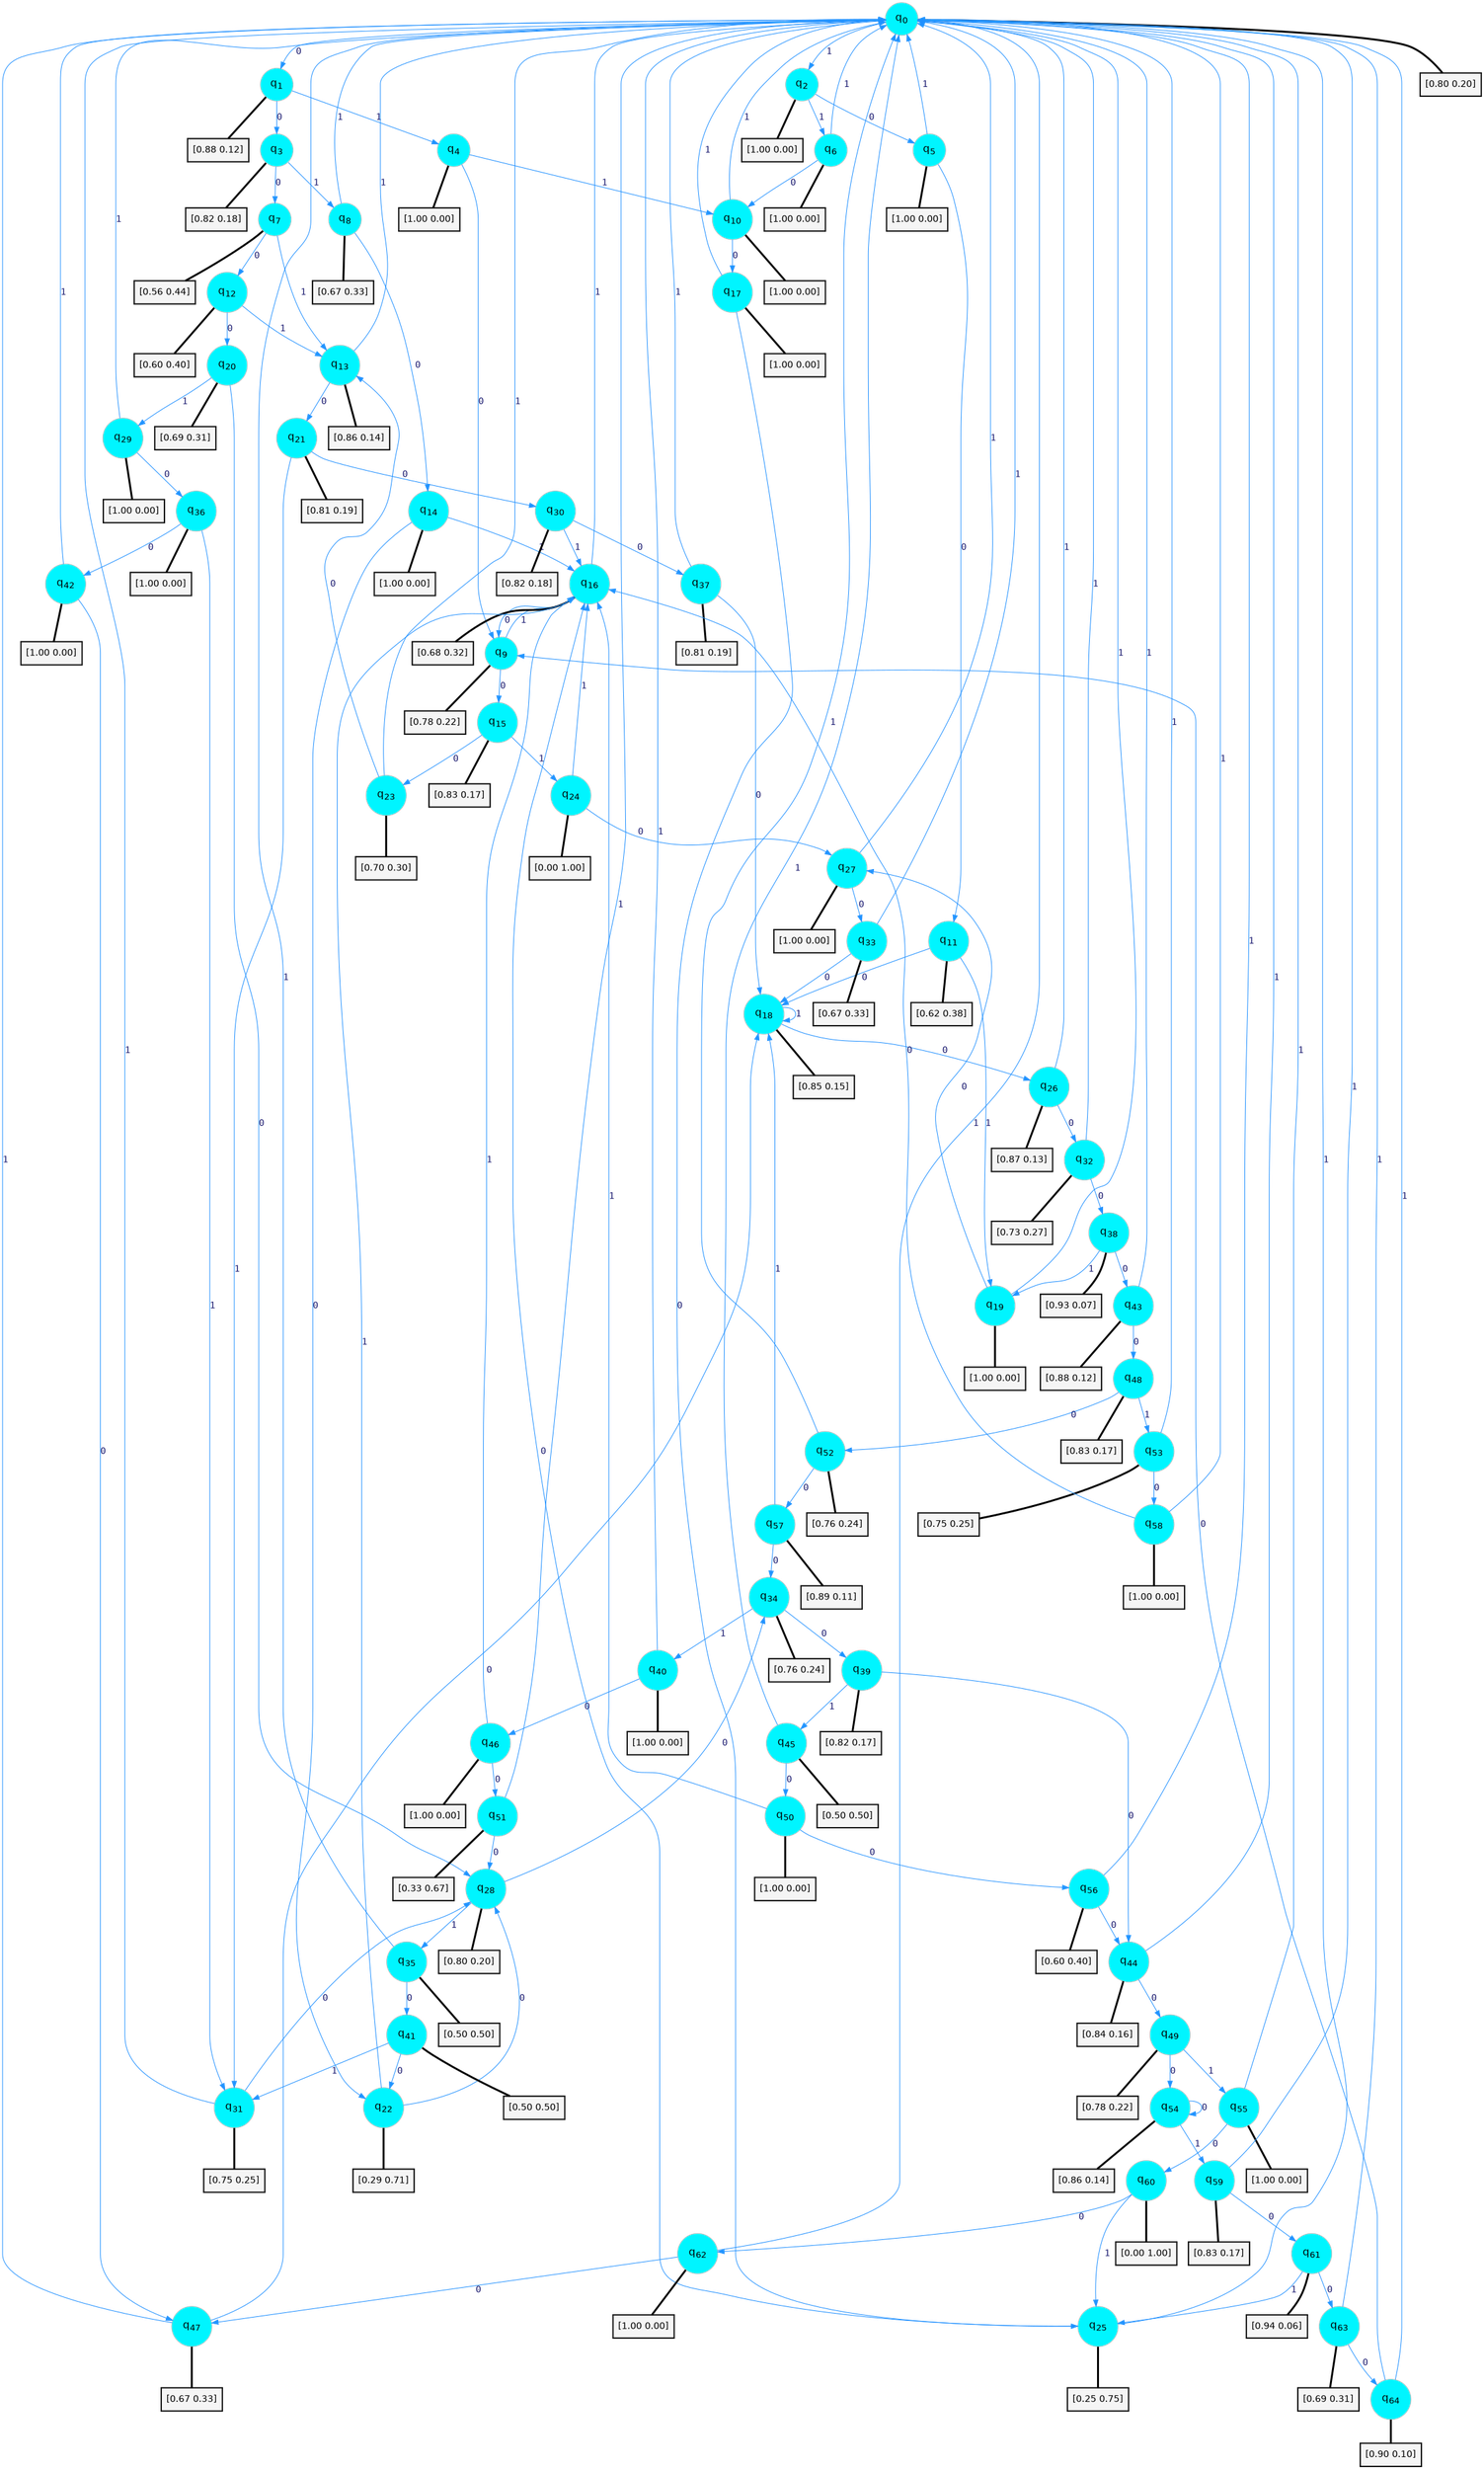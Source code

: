 digraph G {
graph [
bgcolor=transparent, dpi=300, rankdir=TD, size="40,25"];
node [
color=gray, fillcolor=turquoise1, fontcolor=black, fontname=Helvetica, fontsize=16, fontweight=bold, shape=circle, style=filled];
edge [
arrowsize=1, color=dodgerblue1, fontcolor=midnightblue, fontname=courier, fontweight=bold, penwidth=1, style=solid, weight=20];
0[label=<q<SUB>0</SUB>>];
1[label=<q<SUB>1</SUB>>];
2[label=<q<SUB>2</SUB>>];
3[label=<q<SUB>3</SUB>>];
4[label=<q<SUB>4</SUB>>];
5[label=<q<SUB>5</SUB>>];
6[label=<q<SUB>6</SUB>>];
7[label=<q<SUB>7</SUB>>];
8[label=<q<SUB>8</SUB>>];
9[label=<q<SUB>9</SUB>>];
10[label=<q<SUB>10</SUB>>];
11[label=<q<SUB>11</SUB>>];
12[label=<q<SUB>12</SUB>>];
13[label=<q<SUB>13</SUB>>];
14[label=<q<SUB>14</SUB>>];
15[label=<q<SUB>15</SUB>>];
16[label=<q<SUB>16</SUB>>];
17[label=<q<SUB>17</SUB>>];
18[label=<q<SUB>18</SUB>>];
19[label=<q<SUB>19</SUB>>];
20[label=<q<SUB>20</SUB>>];
21[label=<q<SUB>21</SUB>>];
22[label=<q<SUB>22</SUB>>];
23[label=<q<SUB>23</SUB>>];
24[label=<q<SUB>24</SUB>>];
25[label=<q<SUB>25</SUB>>];
26[label=<q<SUB>26</SUB>>];
27[label=<q<SUB>27</SUB>>];
28[label=<q<SUB>28</SUB>>];
29[label=<q<SUB>29</SUB>>];
30[label=<q<SUB>30</SUB>>];
31[label=<q<SUB>31</SUB>>];
32[label=<q<SUB>32</SUB>>];
33[label=<q<SUB>33</SUB>>];
34[label=<q<SUB>34</SUB>>];
35[label=<q<SUB>35</SUB>>];
36[label=<q<SUB>36</SUB>>];
37[label=<q<SUB>37</SUB>>];
38[label=<q<SUB>38</SUB>>];
39[label=<q<SUB>39</SUB>>];
40[label=<q<SUB>40</SUB>>];
41[label=<q<SUB>41</SUB>>];
42[label=<q<SUB>42</SUB>>];
43[label=<q<SUB>43</SUB>>];
44[label=<q<SUB>44</SUB>>];
45[label=<q<SUB>45</SUB>>];
46[label=<q<SUB>46</SUB>>];
47[label=<q<SUB>47</SUB>>];
48[label=<q<SUB>48</SUB>>];
49[label=<q<SUB>49</SUB>>];
50[label=<q<SUB>50</SUB>>];
51[label=<q<SUB>51</SUB>>];
52[label=<q<SUB>52</SUB>>];
53[label=<q<SUB>53</SUB>>];
54[label=<q<SUB>54</SUB>>];
55[label=<q<SUB>55</SUB>>];
56[label=<q<SUB>56</SUB>>];
57[label=<q<SUB>57</SUB>>];
58[label=<q<SUB>58</SUB>>];
59[label=<q<SUB>59</SUB>>];
60[label=<q<SUB>60</SUB>>];
61[label=<q<SUB>61</SUB>>];
62[label=<q<SUB>62</SUB>>];
63[label=<q<SUB>63</SUB>>];
64[label=<q<SUB>64</SUB>>];
65[label="[0.80 0.20]", shape=box,fontcolor=black, fontname=Helvetica, fontsize=14, penwidth=2, fillcolor=whitesmoke,color=black];
66[label="[0.88 0.12]", shape=box,fontcolor=black, fontname=Helvetica, fontsize=14, penwidth=2, fillcolor=whitesmoke,color=black];
67[label="[1.00 0.00]", shape=box,fontcolor=black, fontname=Helvetica, fontsize=14, penwidth=2, fillcolor=whitesmoke,color=black];
68[label="[0.82 0.18]", shape=box,fontcolor=black, fontname=Helvetica, fontsize=14, penwidth=2, fillcolor=whitesmoke,color=black];
69[label="[1.00 0.00]", shape=box,fontcolor=black, fontname=Helvetica, fontsize=14, penwidth=2, fillcolor=whitesmoke,color=black];
70[label="[1.00 0.00]", shape=box,fontcolor=black, fontname=Helvetica, fontsize=14, penwidth=2, fillcolor=whitesmoke,color=black];
71[label="[1.00 0.00]", shape=box,fontcolor=black, fontname=Helvetica, fontsize=14, penwidth=2, fillcolor=whitesmoke,color=black];
72[label="[0.56 0.44]", shape=box,fontcolor=black, fontname=Helvetica, fontsize=14, penwidth=2, fillcolor=whitesmoke,color=black];
73[label="[0.67 0.33]", shape=box,fontcolor=black, fontname=Helvetica, fontsize=14, penwidth=2, fillcolor=whitesmoke,color=black];
74[label="[0.78 0.22]", shape=box,fontcolor=black, fontname=Helvetica, fontsize=14, penwidth=2, fillcolor=whitesmoke,color=black];
75[label="[1.00 0.00]", shape=box,fontcolor=black, fontname=Helvetica, fontsize=14, penwidth=2, fillcolor=whitesmoke,color=black];
76[label="[0.62 0.38]", shape=box,fontcolor=black, fontname=Helvetica, fontsize=14, penwidth=2, fillcolor=whitesmoke,color=black];
77[label="[0.60 0.40]", shape=box,fontcolor=black, fontname=Helvetica, fontsize=14, penwidth=2, fillcolor=whitesmoke,color=black];
78[label="[0.86 0.14]", shape=box,fontcolor=black, fontname=Helvetica, fontsize=14, penwidth=2, fillcolor=whitesmoke,color=black];
79[label="[1.00 0.00]", shape=box,fontcolor=black, fontname=Helvetica, fontsize=14, penwidth=2, fillcolor=whitesmoke,color=black];
80[label="[0.83 0.17]", shape=box,fontcolor=black, fontname=Helvetica, fontsize=14, penwidth=2, fillcolor=whitesmoke,color=black];
81[label="[0.68 0.32]", shape=box,fontcolor=black, fontname=Helvetica, fontsize=14, penwidth=2, fillcolor=whitesmoke,color=black];
82[label="[1.00 0.00]", shape=box,fontcolor=black, fontname=Helvetica, fontsize=14, penwidth=2, fillcolor=whitesmoke,color=black];
83[label="[0.85 0.15]", shape=box,fontcolor=black, fontname=Helvetica, fontsize=14, penwidth=2, fillcolor=whitesmoke,color=black];
84[label="[1.00 0.00]", shape=box,fontcolor=black, fontname=Helvetica, fontsize=14, penwidth=2, fillcolor=whitesmoke,color=black];
85[label="[0.69 0.31]", shape=box,fontcolor=black, fontname=Helvetica, fontsize=14, penwidth=2, fillcolor=whitesmoke,color=black];
86[label="[0.81 0.19]", shape=box,fontcolor=black, fontname=Helvetica, fontsize=14, penwidth=2, fillcolor=whitesmoke,color=black];
87[label="[0.29 0.71]", shape=box,fontcolor=black, fontname=Helvetica, fontsize=14, penwidth=2, fillcolor=whitesmoke,color=black];
88[label="[0.70 0.30]", shape=box,fontcolor=black, fontname=Helvetica, fontsize=14, penwidth=2, fillcolor=whitesmoke,color=black];
89[label="[0.00 1.00]", shape=box,fontcolor=black, fontname=Helvetica, fontsize=14, penwidth=2, fillcolor=whitesmoke,color=black];
90[label="[0.25 0.75]", shape=box,fontcolor=black, fontname=Helvetica, fontsize=14, penwidth=2, fillcolor=whitesmoke,color=black];
91[label="[0.87 0.13]", shape=box,fontcolor=black, fontname=Helvetica, fontsize=14, penwidth=2, fillcolor=whitesmoke,color=black];
92[label="[1.00 0.00]", shape=box,fontcolor=black, fontname=Helvetica, fontsize=14, penwidth=2, fillcolor=whitesmoke,color=black];
93[label="[0.80 0.20]", shape=box,fontcolor=black, fontname=Helvetica, fontsize=14, penwidth=2, fillcolor=whitesmoke,color=black];
94[label="[1.00 0.00]", shape=box,fontcolor=black, fontname=Helvetica, fontsize=14, penwidth=2, fillcolor=whitesmoke,color=black];
95[label="[0.82 0.18]", shape=box,fontcolor=black, fontname=Helvetica, fontsize=14, penwidth=2, fillcolor=whitesmoke,color=black];
96[label="[0.75 0.25]", shape=box,fontcolor=black, fontname=Helvetica, fontsize=14, penwidth=2, fillcolor=whitesmoke,color=black];
97[label="[0.73 0.27]", shape=box,fontcolor=black, fontname=Helvetica, fontsize=14, penwidth=2, fillcolor=whitesmoke,color=black];
98[label="[0.67 0.33]", shape=box,fontcolor=black, fontname=Helvetica, fontsize=14, penwidth=2, fillcolor=whitesmoke,color=black];
99[label="[0.76 0.24]", shape=box,fontcolor=black, fontname=Helvetica, fontsize=14, penwidth=2, fillcolor=whitesmoke,color=black];
100[label="[0.50 0.50]", shape=box,fontcolor=black, fontname=Helvetica, fontsize=14, penwidth=2, fillcolor=whitesmoke,color=black];
101[label="[1.00 0.00]", shape=box,fontcolor=black, fontname=Helvetica, fontsize=14, penwidth=2, fillcolor=whitesmoke,color=black];
102[label="[0.81 0.19]", shape=box,fontcolor=black, fontname=Helvetica, fontsize=14, penwidth=2, fillcolor=whitesmoke,color=black];
103[label="[0.93 0.07]", shape=box,fontcolor=black, fontname=Helvetica, fontsize=14, penwidth=2, fillcolor=whitesmoke,color=black];
104[label="[0.82 0.17]", shape=box,fontcolor=black, fontname=Helvetica, fontsize=14, penwidth=2, fillcolor=whitesmoke,color=black];
105[label="[1.00 0.00]", shape=box,fontcolor=black, fontname=Helvetica, fontsize=14, penwidth=2, fillcolor=whitesmoke,color=black];
106[label="[0.50 0.50]", shape=box,fontcolor=black, fontname=Helvetica, fontsize=14, penwidth=2, fillcolor=whitesmoke,color=black];
107[label="[1.00 0.00]", shape=box,fontcolor=black, fontname=Helvetica, fontsize=14, penwidth=2, fillcolor=whitesmoke,color=black];
108[label="[0.88 0.12]", shape=box,fontcolor=black, fontname=Helvetica, fontsize=14, penwidth=2, fillcolor=whitesmoke,color=black];
109[label="[0.84 0.16]", shape=box,fontcolor=black, fontname=Helvetica, fontsize=14, penwidth=2, fillcolor=whitesmoke,color=black];
110[label="[0.50 0.50]", shape=box,fontcolor=black, fontname=Helvetica, fontsize=14, penwidth=2, fillcolor=whitesmoke,color=black];
111[label="[1.00 0.00]", shape=box,fontcolor=black, fontname=Helvetica, fontsize=14, penwidth=2, fillcolor=whitesmoke,color=black];
112[label="[0.67 0.33]", shape=box,fontcolor=black, fontname=Helvetica, fontsize=14, penwidth=2, fillcolor=whitesmoke,color=black];
113[label="[0.83 0.17]", shape=box,fontcolor=black, fontname=Helvetica, fontsize=14, penwidth=2, fillcolor=whitesmoke,color=black];
114[label="[0.78 0.22]", shape=box,fontcolor=black, fontname=Helvetica, fontsize=14, penwidth=2, fillcolor=whitesmoke,color=black];
115[label="[1.00 0.00]", shape=box,fontcolor=black, fontname=Helvetica, fontsize=14, penwidth=2, fillcolor=whitesmoke,color=black];
116[label="[0.33 0.67]", shape=box,fontcolor=black, fontname=Helvetica, fontsize=14, penwidth=2, fillcolor=whitesmoke,color=black];
117[label="[0.76 0.24]", shape=box,fontcolor=black, fontname=Helvetica, fontsize=14, penwidth=2, fillcolor=whitesmoke,color=black];
118[label="[0.75 0.25]", shape=box,fontcolor=black, fontname=Helvetica, fontsize=14, penwidth=2, fillcolor=whitesmoke,color=black];
119[label="[0.86 0.14]", shape=box,fontcolor=black, fontname=Helvetica, fontsize=14, penwidth=2, fillcolor=whitesmoke,color=black];
120[label="[1.00 0.00]", shape=box,fontcolor=black, fontname=Helvetica, fontsize=14, penwidth=2, fillcolor=whitesmoke,color=black];
121[label="[0.60 0.40]", shape=box,fontcolor=black, fontname=Helvetica, fontsize=14, penwidth=2, fillcolor=whitesmoke,color=black];
122[label="[0.89 0.11]", shape=box,fontcolor=black, fontname=Helvetica, fontsize=14, penwidth=2, fillcolor=whitesmoke,color=black];
123[label="[1.00 0.00]", shape=box,fontcolor=black, fontname=Helvetica, fontsize=14, penwidth=2, fillcolor=whitesmoke,color=black];
124[label="[0.83 0.17]", shape=box,fontcolor=black, fontname=Helvetica, fontsize=14, penwidth=2, fillcolor=whitesmoke,color=black];
125[label="[0.00 1.00]", shape=box,fontcolor=black, fontname=Helvetica, fontsize=14, penwidth=2, fillcolor=whitesmoke,color=black];
126[label="[0.94 0.06]", shape=box,fontcolor=black, fontname=Helvetica, fontsize=14, penwidth=2, fillcolor=whitesmoke,color=black];
127[label="[1.00 0.00]", shape=box,fontcolor=black, fontname=Helvetica, fontsize=14, penwidth=2, fillcolor=whitesmoke,color=black];
128[label="[0.69 0.31]", shape=box,fontcolor=black, fontname=Helvetica, fontsize=14, penwidth=2, fillcolor=whitesmoke,color=black];
129[label="[0.90 0.10]", shape=box,fontcolor=black, fontname=Helvetica, fontsize=14, penwidth=2, fillcolor=whitesmoke,color=black];
0->1 [label=0];
0->2 [label=1];
0->65 [arrowhead=none, penwidth=3,color=black];
1->3 [label=0];
1->4 [label=1];
1->66 [arrowhead=none, penwidth=3,color=black];
2->5 [label=0];
2->6 [label=1];
2->67 [arrowhead=none, penwidth=3,color=black];
3->7 [label=0];
3->8 [label=1];
3->68 [arrowhead=none, penwidth=3,color=black];
4->9 [label=0];
4->10 [label=1];
4->69 [arrowhead=none, penwidth=3,color=black];
5->11 [label=0];
5->0 [label=1];
5->70 [arrowhead=none, penwidth=3,color=black];
6->10 [label=0];
6->0 [label=1];
6->71 [arrowhead=none, penwidth=3,color=black];
7->12 [label=0];
7->13 [label=1];
7->72 [arrowhead=none, penwidth=3,color=black];
8->14 [label=0];
8->0 [label=1];
8->73 [arrowhead=none, penwidth=3,color=black];
9->15 [label=0];
9->16 [label=1];
9->74 [arrowhead=none, penwidth=3,color=black];
10->17 [label=0];
10->0 [label=1];
10->75 [arrowhead=none, penwidth=3,color=black];
11->18 [label=0];
11->19 [label=1];
11->76 [arrowhead=none, penwidth=3,color=black];
12->20 [label=0];
12->13 [label=1];
12->77 [arrowhead=none, penwidth=3,color=black];
13->21 [label=0];
13->0 [label=1];
13->78 [arrowhead=none, penwidth=3,color=black];
14->22 [label=0];
14->16 [label=1];
14->79 [arrowhead=none, penwidth=3,color=black];
15->23 [label=0];
15->24 [label=1];
15->80 [arrowhead=none, penwidth=3,color=black];
16->9 [label=0];
16->0 [label=1];
16->81 [arrowhead=none, penwidth=3,color=black];
17->25 [label=0];
17->0 [label=1];
17->82 [arrowhead=none, penwidth=3,color=black];
18->26 [label=0];
18->18 [label=1];
18->83 [arrowhead=none, penwidth=3,color=black];
19->27 [label=0];
19->0 [label=1];
19->84 [arrowhead=none, penwidth=3,color=black];
20->28 [label=0];
20->29 [label=1];
20->85 [arrowhead=none, penwidth=3,color=black];
21->30 [label=0];
21->31 [label=1];
21->86 [arrowhead=none, penwidth=3,color=black];
22->28 [label=0];
22->16 [label=1];
22->87 [arrowhead=none, penwidth=3,color=black];
23->13 [label=0];
23->0 [label=1];
23->88 [arrowhead=none, penwidth=3,color=black];
24->27 [label=0];
24->16 [label=1];
24->89 [arrowhead=none, penwidth=3,color=black];
25->16 [label=0];
25->0 [label=1];
25->90 [arrowhead=none, penwidth=3,color=black];
26->32 [label=0];
26->0 [label=1];
26->91 [arrowhead=none, penwidth=3,color=black];
27->33 [label=0];
27->0 [label=1];
27->92 [arrowhead=none, penwidth=3,color=black];
28->34 [label=0];
28->35 [label=1];
28->93 [arrowhead=none, penwidth=3,color=black];
29->36 [label=0];
29->0 [label=1];
29->94 [arrowhead=none, penwidth=3,color=black];
30->37 [label=0];
30->16 [label=1];
30->95 [arrowhead=none, penwidth=3,color=black];
31->28 [label=0];
31->0 [label=1];
31->96 [arrowhead=none, penwidth=3,color=black];
32->38 [label=0];
32->0 [label=1];
32->97 [arrowhead=none, penwidth=3,color=black];
33->18 [label=0];
33->0 [label=1];
33->98 [arrowhead=none, penwidth=3,color=black];
34->39 [label=0];
34->40 [label=1];
34->99 [arrowhead=none, penwidth=3,color=black];
35->41 [label=0];
35->0 [label=1];
35->100 [arrowhead=none, penwidth=3,color=black];
36->42 [label=0];
36->31 [label=1];
36->101 [arrowhead=none, penwidth=3,color=black];
37->18 [label=0];
37->0 [label=1];
37->102 [arrowhead=none, penwidth=3,color=black];
38->43 [label=0];
38->19 [label=1];
38->103 [arrowhead=none, penwidth=3,color=black];
39->44 [label=0];
39->45 [label=1];
39->104 [arrowhead=none, penwidth=3,color=black];
40->46 [label=0];
40->0 [label=1];
40->105 [arrowhead=none, penwidth=3,color=black];
41->22 [label=0];
41->31 [label=1];
41->106 [arrowhead=none, penwidth=3,color=black];
42->47 [label=0];
42->0 [label=1];
42->107 [arrowhead=none, penwidth=3,color=black];
43->48 [label=0];
43->0 [label=1];
43->108 [arrowhead=none, penwidth=3,color=black];
44->49 [label=0];
44->0 [label=1];
44->109 [arrowhead=none, penwidth=3,color=black];
45->50 [label=0];
45->0 [label=1];
45->110 [arrowhead=none, penwidth=3,color=black];
46->51 [label=0];
46->16 [label=1];
46->111 [arrowhead=none, penwidth=3,color=black];
47->18 [label=0];
47->0 [label=1];
47->112 [arrowhead=none, penwidth=3,color=black];
48->52 [label=0];
48->53 [label=1];
48->113 [arrowhead=none, penwidth=3,color=black];
49->54 [label=0];
49->55 [label=1];
49->114 [arrowhead=none, penwidth=3,color=black];
50->56 [label=0];
50->16 [label=1];
50->115 [arrowhead=none, penwidth=3,color=black];
51->28 [label=0];
51->0 [label=1];
51->116 [arrowhead=none, penwidth=3,color=black];
52->57 [label=0];
52->0 [label=1];
52->117 [arrowhead=none, penwidth=3,color=black];
53->58 [label=0];
53->0 [label=1];
53->118 [arrowhead=none, penwidth=3,color=black];
54->54 [label=0];
54->59 [label=1];
54->119 [arrowhead=none, penwidth=3,color=black];
55->60 [label=0];
55->0 [label=1];
55->120 [arrowhead=none, penwidth=3,color=black];
56->44 [label=0];
56->0 [label=1];
56->121 [arrowhead=none, penwidth=3,color=black];
57->34 [label=0];
57->18 [label=1];
57->122 [arrowhead=none, penwidth=3,color=black];
58->16 [label=0];
58->0 [label=1];
58->123 [arrowhead=none, penwidth=3,color=black];
59->61 [label=0];
59->0 [label=1];
59->124 [arrowhead=none, penwidth=3,color=black];
60->62 [label=0];
60->25 [label=1];
60->125 [arrowhead=none, penwidth=3,color=black];
61->63 [label=0];
61->25 [label=1];
61->126 [arrowhead=none, penwidth=3,color=black];
62->47 [label=0];
62->0 [label=1];
62->127 [arrowhead=none, penwidth=3,color=black];
63->64 [label=0];
63->0 [label=1];
63->128 [arrowhead=none, penwidth=3,color=black];
64->9 [label=0];
64->0 [label=1];
64->129 [arrowhead=none, penwidth=3,color=black];
}
